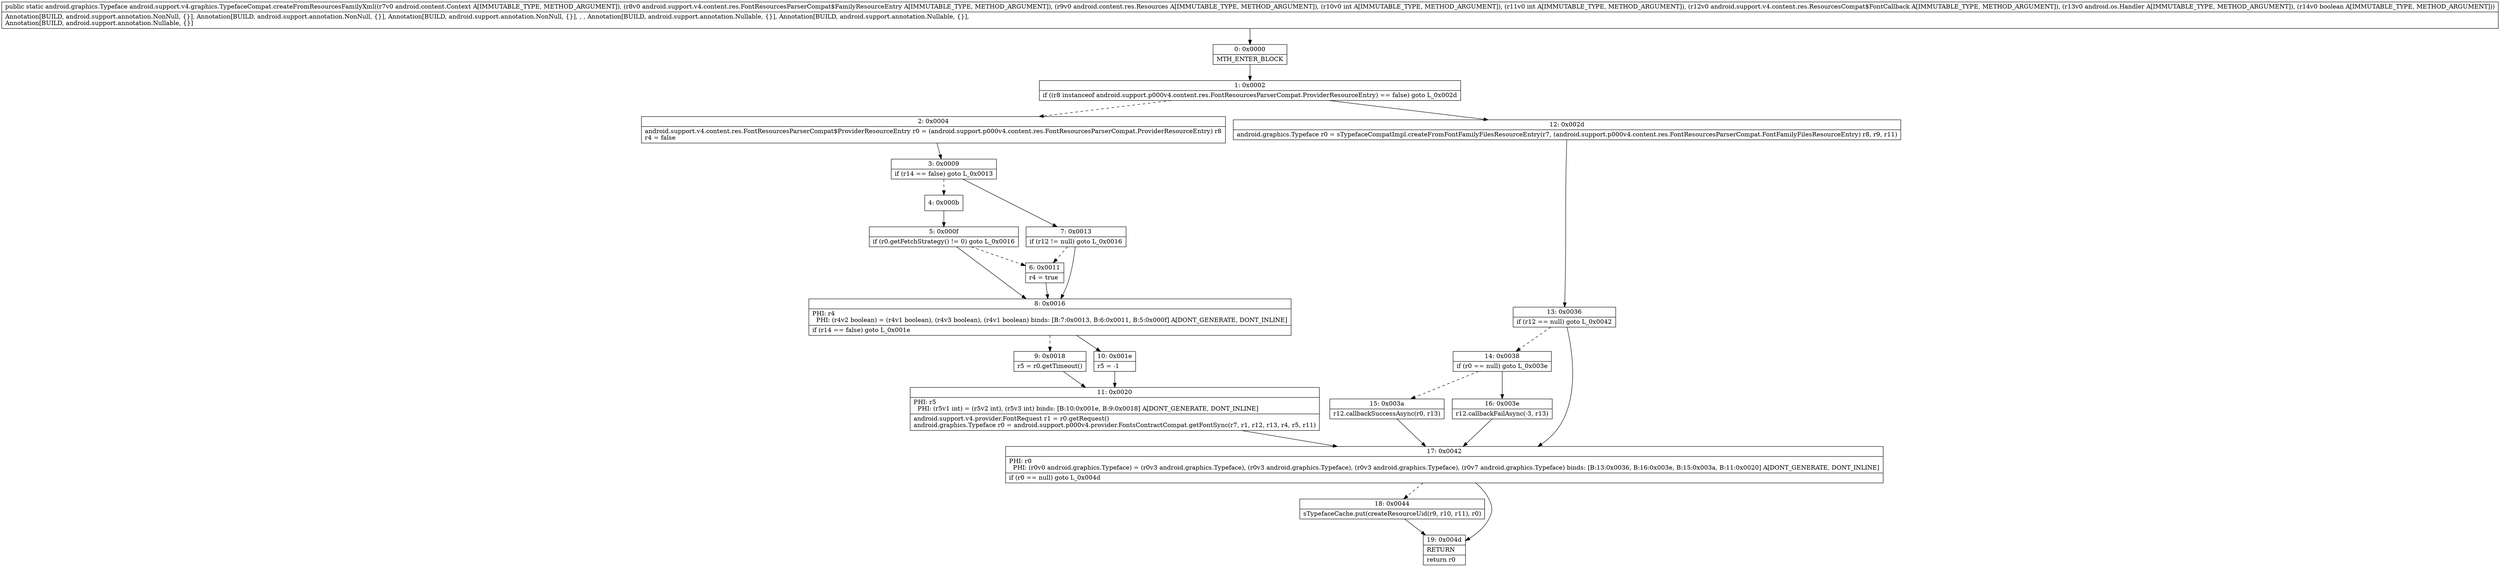 digraph "CFG forandroid.support.v4.graphics.TypefaceCompat.createFromResourcesFamilyXml(Landroid\/content\/Context;Landroid\/support\/v4\/content\/res\/FontResourcesParserCompat$FamilyResourceEntry;Landroid\/content\/res\/Resources;IILandroid\/support\/v4\/content\/res\/ResourcesCompat$FontCallback;Landroid\/os\/Handler;Z)Landroid\/graphics\/Typeface;" {
Node_0 [shape=record,label="{0\:\ 0x0000|MTH_ENTER_BLOCK\l}"];
Node_1 [shape=record,label="{1\:\ 0x0002|if ((r8 instanceof android.support.p000v4.content.res.FontResourcesParserCompat.ProviderResourceEntry) == false) goto L_0x002d\l}"];
Node_2 [shape=record,label="{2\:\ 0x0004|android.support.v4.content.res.FontResourcesParserCompat$ProviderResourceEntry r0 = (android.support.p000v4.content.res.FontResourcesParserCompat.ProviderResourceEntry) r8\lr4 = false\l}"];
Node_3 [shape=record,label="{3\:\ 0x0009|if (r14 == false) goto L_0x0013\l}"];
Node_4 [shape=record,label="{4\:\ 0x000b}"];
Node_5 [shape=record,label="{5\:\ 0x000f|if (r0.getFetchStrategy() != 0) goto L_0x0016\l}"];
Node_6 [shape=record,label="{6\:\ 0x0011|r4 = true\l}"];
Node_7 [shape=record,label="{7\:\ 0x0013|if (r12 != null) goto L_0x0016\l}"];
Node_8 [shape=record,label="{8\:\ 0x0016|PHI: r4 \l  PHI: (r4v2 boolean) = (r4v1 boolean), (r4v3 boolean), (r4v1 boolean) binds: [B:7:0x0013, B:6:0x0011, B:5:0x000f] A[DONT_GENERATE, DONT_INLINE]\l|if (r14 == false) goto L_0x001e\l}"];
Node_9 [shape=record,label="{9\:\ 0x0018|r5 = r0.getTimeout()\l}"];
Node_10 [shape=record,label="{10\:\ 0x001e|r5 = \-1\l}"];
Node_11 [shape=record,label="{11\:\ 0x0020|PHI: r5 \l  PHI: (r5v1 int) = (r5v2 int), (r5v3 int) binds: [B:10:0x001e, B:9:0x0018] A[DONT_GENERATE, DONT_INLINE]\l|android.support.v4.provider.FontRequest r1 = r0.getRequest()\landroid.graphics.Typeface r0 = android.support.p000v4.provider.FontsContractCompat.getFontSync(r7, r1, r12, r13, r4, r5, r11)\l}"];
Node_12 [shape=record,label="{12\:\ 0x002d|android.graphics.Typeface r0 = sTypefaceCompatImpl.createFromFontFamilyFilesResourceEntry(r7, (android.support.p000v4.content.res.FontResourcesParserCompat.FontFamilyFilesResourceEntry) r8, r9, r11)\l}"];
Node_13 [shape=record,label="{13\:\ 0x0036|if (r12 == null) goto L_0x0042\l}"];
Node_14 [shape=record,label="{14\:\ 0x0038|if (r0 == null) goto L_0x003e\l}"];
Node_15 [shape=record,label="{15\:\ 0x003a|r12.callbackSuccessAsync(r0, r13)\l}"];
Node_16 [shape=record,label="{16\:\ 0x003e|r12.callbackFailAsync(\-3, r13)\l}"];
Node_17 [shape=record,label="{17\:\ 0x0042|PHI: r0 \l  PHI: (r0v0 android.graphics.Typeface) = (r0v3 android.graphics.Typeface), (r0v3 android.graphics.Typeface), (r0v3 android.graphics.Typeface), (r0v7 android.graphics.Typeface) binds: [B:13:0x0036, B:16:0x003e, B:15:0x003a, B:11:0x0020] A[DONT_GENERATE, DONT_INLINE]\l|if (r0 == null) goto L_0x004d\l}"];
Node_18 [shape=record,label="{18\:\ 0x0044|sTypefaceCache.put(createResourceUid(r9, r10, r11), r0)\l}"];
Node_19 [shape=record,label="{19\:\ 0x004d|RETURN\l|return r0\l}"];
MethodNode[shape=record,label="{public static android.graphics.Typeface android.support.v4.graphics.TypefaceCompat.createFromResourcesFamilyXml((r7v0 android.content.Context A[IMMUTABLE_TYPE, METHOD_ARGUMENT]), (r8v0 android.support.v4.content.res.FontResourcesParserCompat$FamilyResourceEntry A[IMMUTABLE_TYPE, METHOD_ARGUMENT]), (r9v0 android.content.res.Resources A[IMMUTABLE_TYPE, METHOD_ARGUMENT]), (r10v0 int A[IMMUTABLE_TYPE, METHOD_ARGUMENT]), (r11v0 int A[IMMUTABLE_TYPE, METHOD_ARGUMENT]), (r12v0 android.support.v4.content.res.ResourcesCompat$FontCallback A[IMMUTABLE_TYPE, METHOD_ARGUMENT]), (r13v0 android.os.Handler A[IMMUTABLE_TYPE, METHOD_ARGUMENT]), (r14v0 boolean A[IMMUTABLE_TYPE, METHOD_ARGUMENT]))  | Annotation[BUILD, android.support.annotation.NonNull, \{\}], Annotation[BUILD, android.support.annotation.NonNull, \{\}], Annotation[BUILD, android.support.annotation.NonNull, \{\}], , , Annotation[BUILD, android.support.annotation.Nullable, \{\}], Annotation[BUILD, android.support.annotation.Nullable, \{\}], \lAnnotation[BUILD, android.support.annotation.Nullable, \{\}]\l}"];
MethodNode -> Node_0;
Node_0 -> Node_1;
Node_1 -> Node_2[style=dashed];
Node_1 -> Node_12;
Node_2 -> Node_3;
Node_3 -> Node_4[style=dashed];
Node_3 -> Node_7;
Node_4 -> Node_5;
Node_5 -> Node_6[style=dashed];
Node_5 -> Node_8;
Node_6 -> Node_8;
Node_7 -> Node_8;
Node_7 -> Node_6[style=dashed];
Node_8 -> Node_9[style=dashed];
Node_8 -> Node_10;
Node_9 -> Node_11;
Node_10 -> Node_11;
Node_11 -> Node_17;
Node_12 -> Node_13;
Node_13 -> Node_14[style=dashed];
Node_13 -> Node_17;
Node_14 -> Node_15[style=dashed];
Node_14 -> Node_16;
Node_15 -> Node_17;
Node_16 -> Node_17;
Node_17 -> Node_18[style=dashed];
Node_17 -> Node_19;
Node_18 -> Node_19;
}

